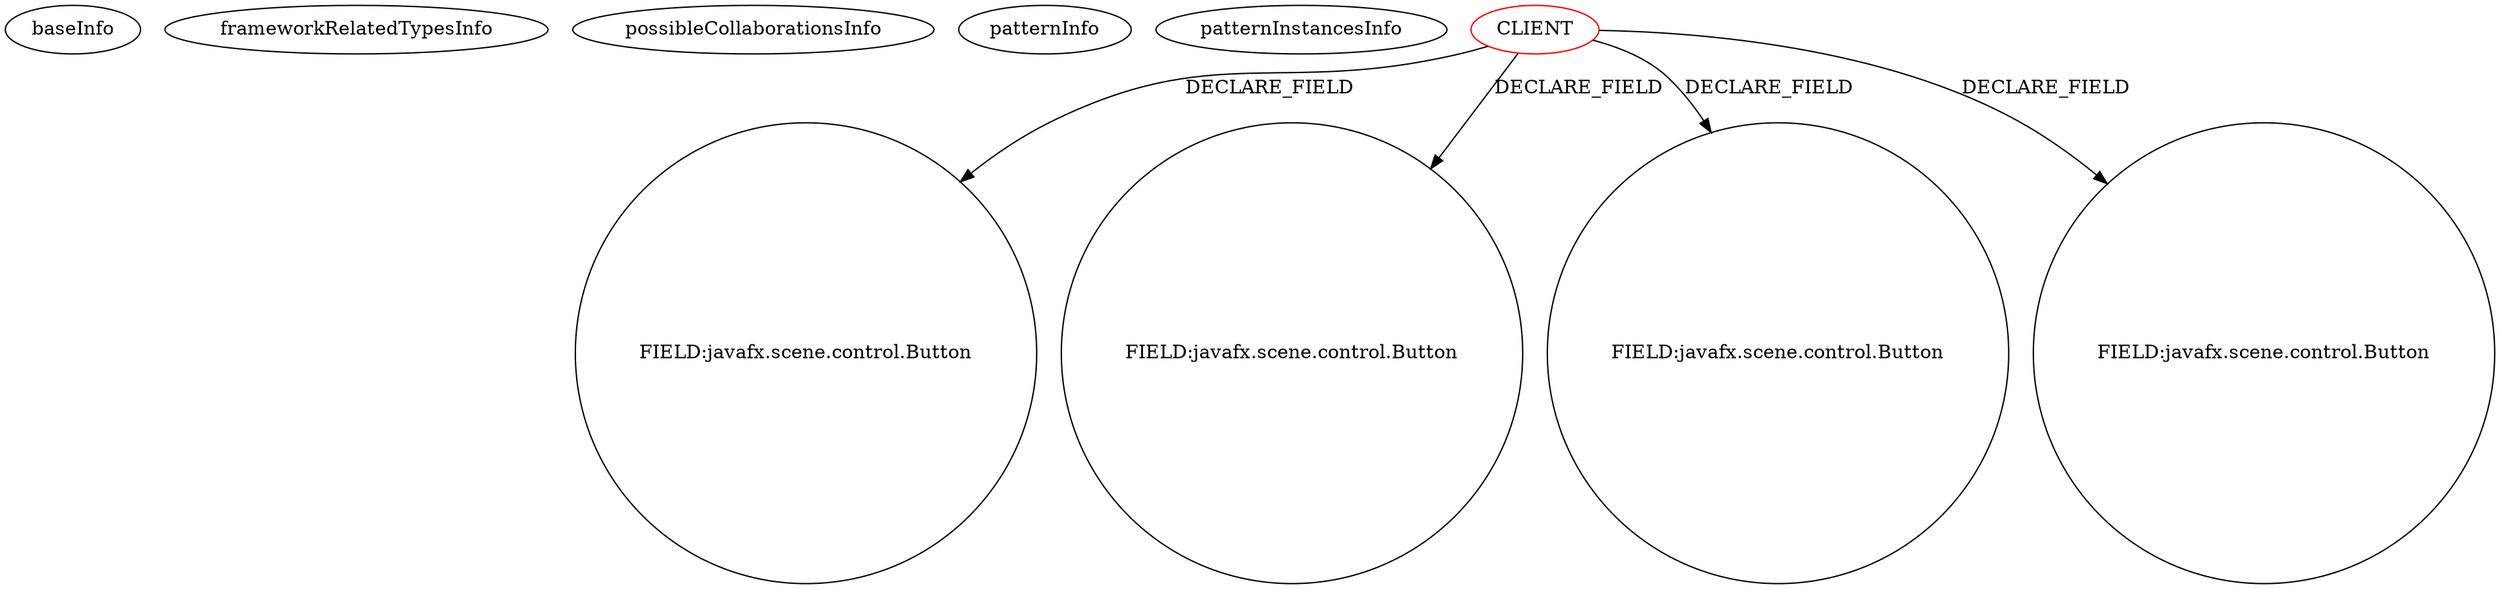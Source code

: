 digraph {
baseInfo[graphId=101,category="pattern",isAnonymous=false,possibleRelation=false]
frameworkRelatedTypesInfo[]
possibleCollaborationsInfo[]
patternInfo[frequency=39.0,patternRootClient=0]
patternInstancesInfo[0="candybibby-Snake~/candybibby-Snake/Snake-master/src/graphicsJavaFX/Controller.java~Controller~2239",1="iloop-kiosk-KIOSK-Project~/iloop-kiosk-KIOSK-Project/KIOSK-Project-master/src/oit/iloop/kiosk/kiosk_schoolmap/CampusMapMainController.java~CampusMapMainController~3149",2="weltensturm-milca~/weltensturm-milca/milca-master/src/milca/GUIController.java~GUIController~4745",3="iloop-kiosk-KIOSK-Project~/iloop-kiosk-KIOSK-Project/KIOSK-Project-master/src/oit/iloop/kiosk/kiosk_examination/ExaminationMainController.java~ExaminationMainController~3122",4="iloop-kiosk-KIOSK-Project~/iloop-kiosk-KIOSK-Project/KIOSK-Project-master/src/oit/iloop/kiosk/kiosk_main/KioskMainController.java~KioskMainController~3135",5="sushkrish-CityLife~/sushkrish-CityLife/CityLife-master/src/view/StartScene.java~StartScene~4318",6="novosga-painel-fx~/novosga-painel-fx/painel-fx-master/src/org/novosga/painel/client/ui/Controller.java~Controller~3787",7="JCake-CoupGameProgram~/JCake-CoupGameProgram/CoupGameProgram-master/src/game/remote/PlayerUi.java~PlayerUi~579",8="henrik-bak-scbuildplanner~/henrik-bak-scbuildplanner/scbuildplanner-master/src/main/java/com/ezzored/starcraftbuildplanner/controller/MainWindowController.java~MainWindowController~2923",9="amonker-Trans~/amonker-Trans/Trans-master/src/cn/jingyun/trans/MainPane.java~MainPane~1847",10="brunoborges-fx2048~/brunoborges-fx2048/fx2048-master/src/game2048/Board.java~Board~2229",11="bianconejo-CEFX~/bianconejo-CEFX/CEFX-master/src/cefx/CEPrincipalController.java~CEPrincipalController~2114",12="hock323-eventManager~/hock323-eventManager/EventManager-master/src/eventManager/controller/pokerTournament/TournamentController.java~TournamentController~3009",13="dony1990-ProsDesktop~/dony1990-ProsDesktop/ProsDesktop-master/src/nicon/NiconDesktop/guifx/NiconImage/NiconImageFXMLController.java~NiconImageFXMLController~2548",14="JustinAarden-C2J-Stamboom~/JustinAarden-C2J-Stamboom/C2J-Stamboom-master/src/stamboom/gui/StamboomFXController.java~StamboomFXController~734",15="VectorSoftworks-MediaRealmOfficial~/VectorSoftworks-MediaRealmOfficial/MediaRealmOfficial-master/src/net/vectorgaming/mediarealm/ui/controllers/ComponentController.java~ComponentController~1586",16="diogocs1-FPessoais~/diogocs1-FPessoais/FPessoais-master/FinancasPessoais/src/app/controllers/HomeController.java~HomeController~2490",17="iloop-kiosk-KIOSK-Project~/iloop-kiosk-KIOSK-Project/KIOSK-Project-master/src/oit/iloop/kiosk/test/MainApplicationController.java~MainApplicationController~3172",18="demibenari-cd-catalog~/demibenari-cd-catalog/cd-catalog-master/src/cd/catalog/MainFormController.java~MainFormController~2392",19="Digital87-GUS-Teryt-Parser~/Digital87-GUS-Teryt-Parser/GUS-Teryt-Parser-master/src/main/java/net/kados/gtp/app/controllers/modules/FormController.java~FormController~381",20="walker-clint-AIProj3~/walker-clint-AIProj3/AIProj3-master/src/application/GameBoardController.java~GameBoardController~4712",21="Dahwar-Calculator~/Dahwar-Calculator/Calculator-master/src/fr/alsace/lacroix/calculator/SampleController.java~SampleController~308",22="bianconejo-CEFX~/bianconejo-CEFX/CEFX-master/src/cefx/CECommandeController.java~CECommandeController~2084",23="Technius-Starbound-Mod-Toolkit~/Technius-Starbound-Mod-Toolkit/Starbound-Mod-Toolkit-master/src/main/java/co/technius/starboundmodtoolkit/utilui/SwappableNodePane.java~SwappableNodePane~1458",24="sk44-javafx-mirroring-tool~/sk44-javafx-mirroring-tool/javafx-mirroring-tool-master/src/main/java/sk44/mirroringtool/MainWindowController.java~MainWindowController~4211",25="if12b051-SWP_Paint~/if12b051-SWP_Paint/SWP_Paint-master/SWP_Paint/src/gui/MainController.java~MainController~3089",26="dony1990-ProsDesktop~/dony1990-ProsDesktop/ProsDesktop-master/src/nicon/NiconDesktop/guifx/NiconNavigator/NavegadorController.java~NavegadorController~2563",27="tgregerson-lc3~/tgregerson-lc3/lc3-master/LC3Sim/src/lc3sim/ui/UIFXMain.java~UIFXMain~4520",28="mouradsaadi-LO23-IHM~/mouradsaadi-LO23-IHM/LO23-IHM-master/Sudoku-IHM/src/sudoko/ihm/vue/FXMLDocumentController.java~FXMLDocumentController~3651",29="szabel01-kontenery~/szabel01-kontenery/kontenery-master/src/main/java/pl/p/lodz/container/controller/FXMLController.java~FXMLController~4418",30="RomeoGolf-BC~/RomeoGolf-BC/BC-master/src/romeogolf/bc/MainController.java~MainController~1142",31="weltensturm-milca~/weltensturm-milca/milca-master/src/milca/GUI.java~GUI~4747",32="nielsmaneschijn-8bit~/nielsmaneschijn-8bit/8bit-master/src/net/maneschijn/bleep/core/MathFX.java~MathFX~3756",33="Jamakasi-JMCLauncherFX~/Jamakasi-JMCLauncherFX/JMCLauncherFX-master/src/jmclauncherfx/OptionsWindowController.java~OptionsWindowController~610",34="dodaio-SoftwareBlack21G~/dodaio-SoftwareBlack21G/SoftwareBlack21G-master/Blackjack/src/Viewer/MainGamev2Controller.java~MainGamev2Controller~2521",35="Edenm-BlackJack~/Edenm-BlackJack/BlackJack-master/src/View/TableController.java~TableController~394",36="NirmalL-Shark~/NirmalL-Shark/Shark-master/src/Controller.java~Controller~1009",37="crosswords-testEnvironment~/crosswords-testEnvironment/testEnvironment-master/src/GUI/MainController.java~MainController~2315",38="mathiasj33-VocLearn~/mathiasj33-VocLearn/VocLearn-master/src/net/softwarepage/voclearn/code/Gui.java~Gui~3576"]
20[label="FIELD:javafx.scene.control.Button",vertexType="FIELD_DECLARATION",isFrameworkType=false,shape=circle]
0[label="CLIENT",vertexType="ROOT_CLIENT_CLASS_DECLARATION",isFrameworkType=false,color=red]
40[label="FIELD:javafx.scene.control.Button",vertexType="FIELD_DECLARATION",isFrameworkType=false,shape=circle]
22[label="FIELD:javafx.scene.control.Button",vertexType="FIELD_DECLARATION",isFrameworkType=false,shape=circle]
34[label="FIELD:javafx.scene.control.Button",vertexType="FIELD_DECLARATION",isFrameworkType=false,shape=circle]
0->34[label="DECLARE_FIELD"]
0->20[label="DECLARE_FIELD"]
0->40[label="DECLARE_FIELD"]
0->22[label="DECLARE_FIELD"]
}
